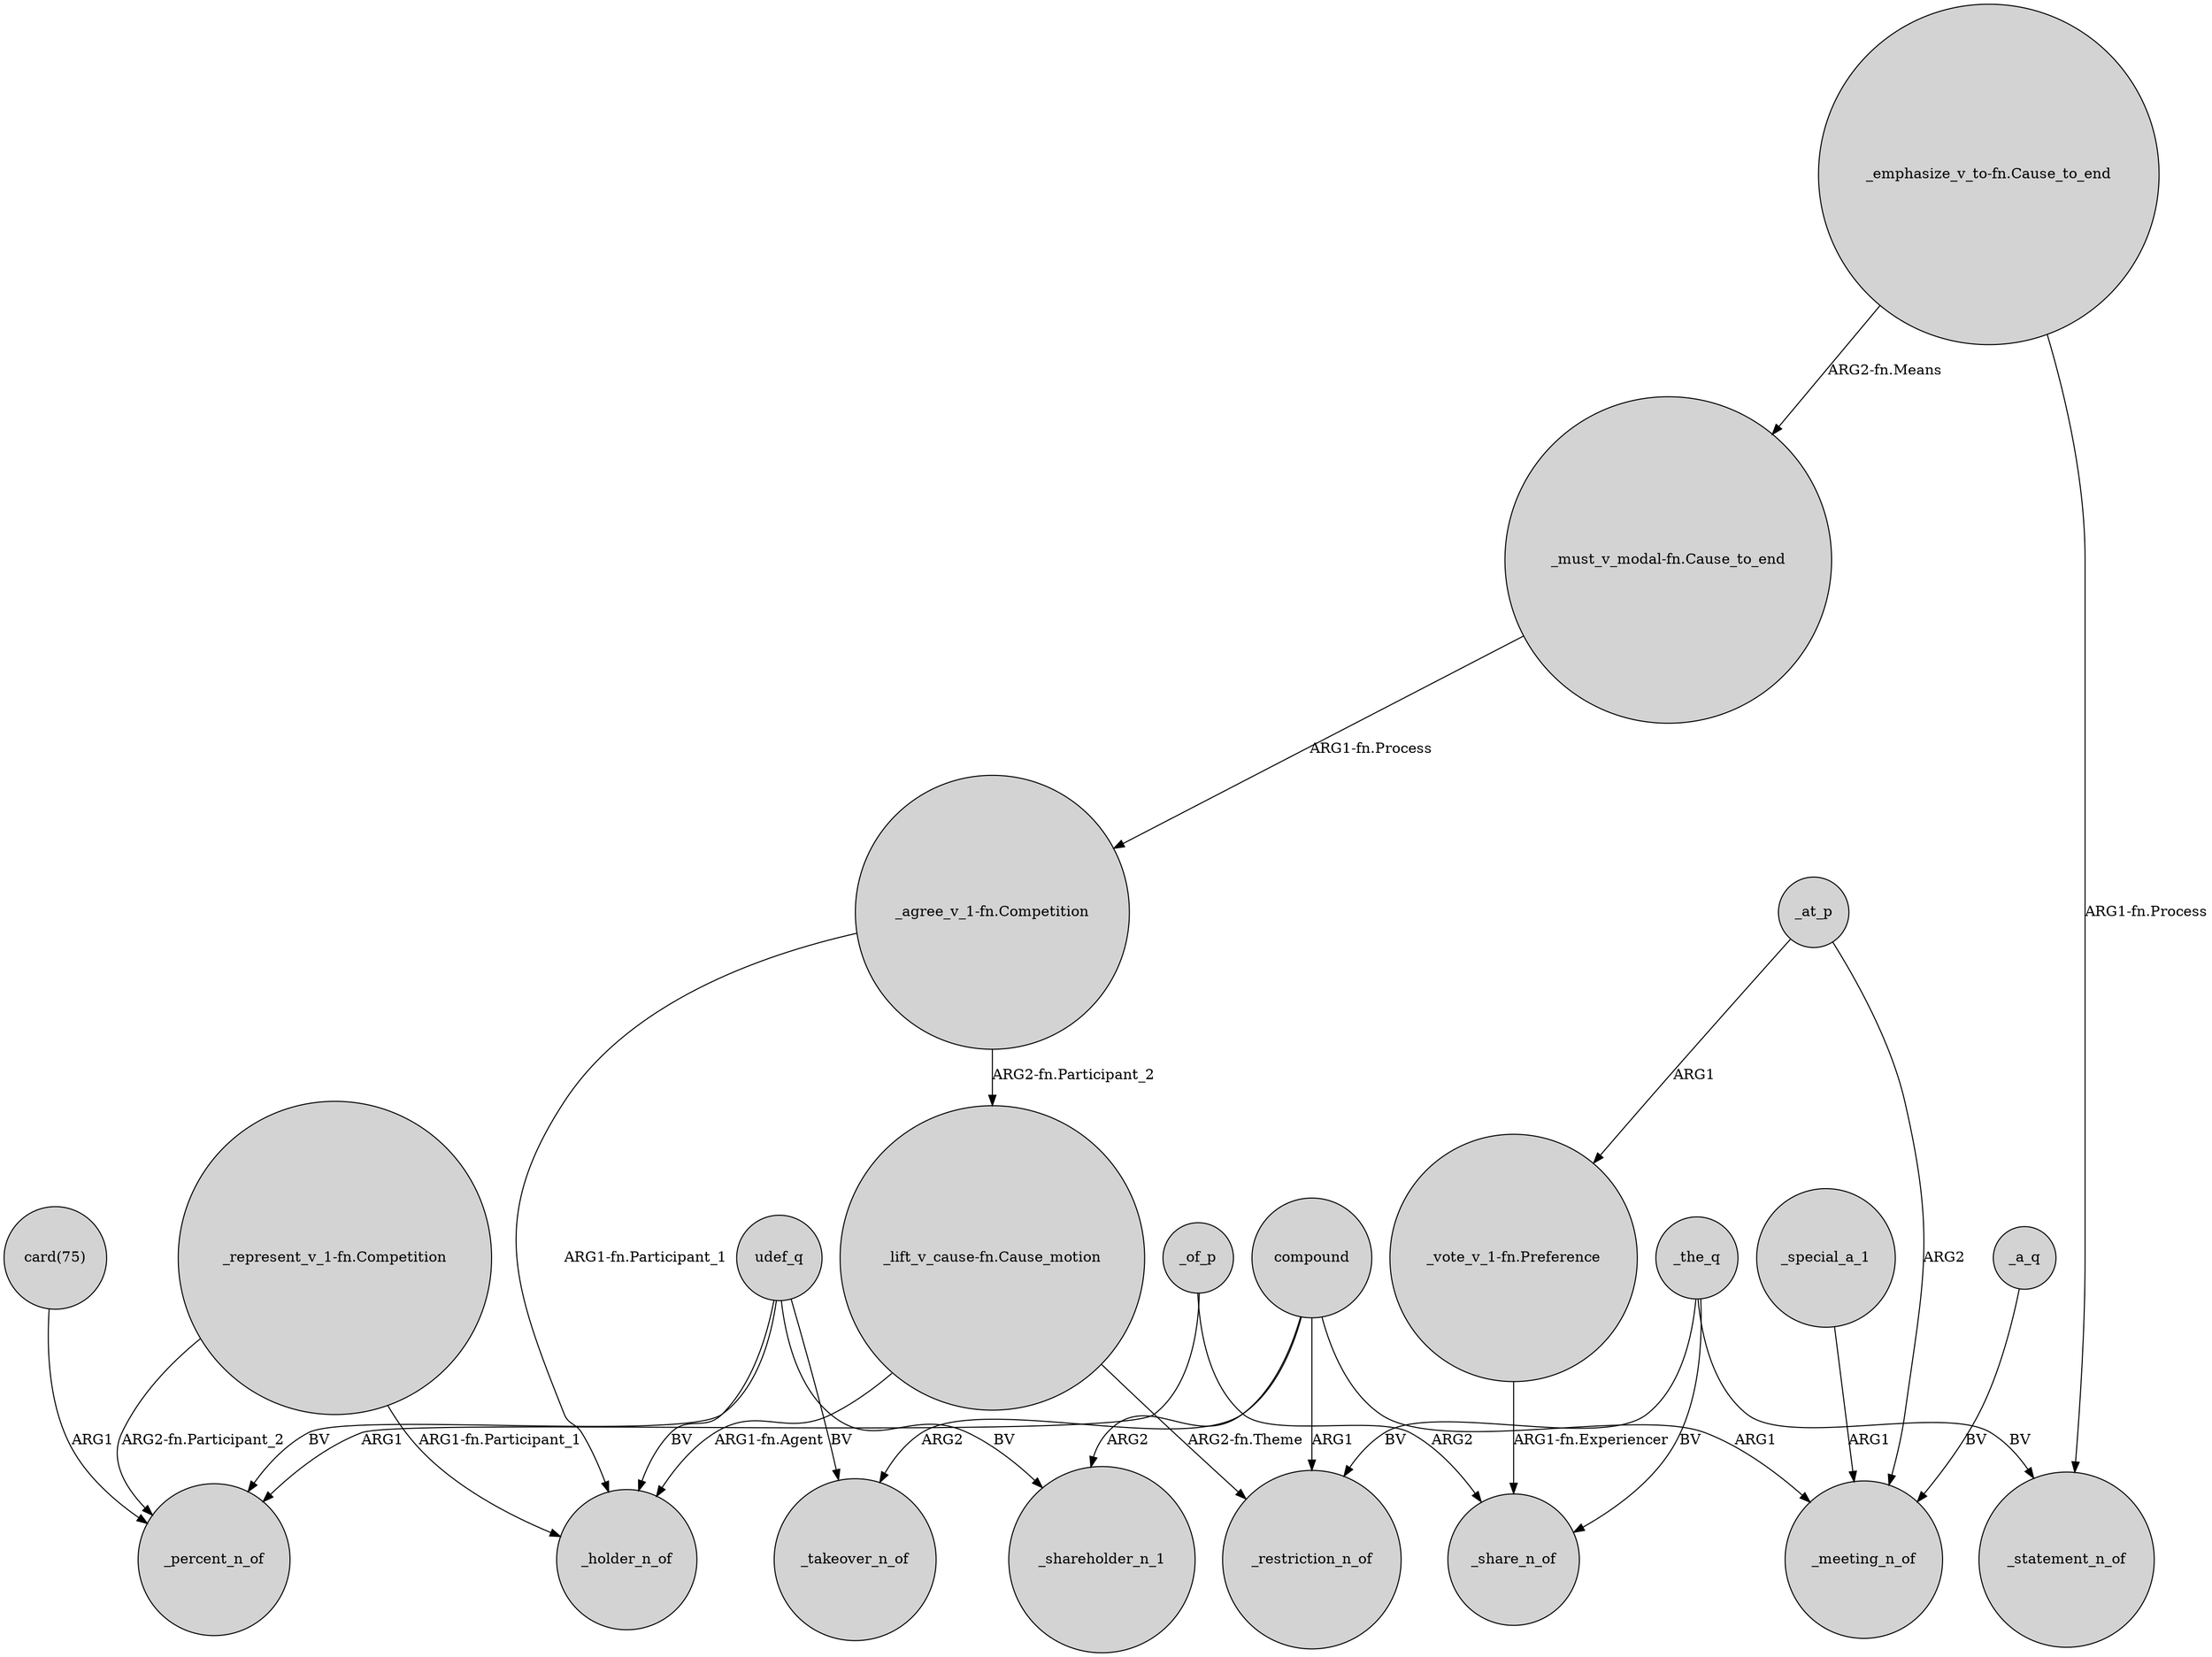 digraph {
	node [shape=circle style=filled]
	"_represent_v_1-fn.Competition" -> _percent_n_of [label="ARG2-fn.Participant_2"]
	compound -> _shareholder_n_1 [label=ARG2]
	udef_q -> _shareholder_n_1 [label=BV]
	_the_q -> _share_n_of [label=BV]
	_the_q -> _restriction_n_of [label=BV]
	_at_p -> "_vote_v_1-fn.Preference" [label=ARG1]
	"_represent_v_1-fn.Competition" -> _holder_n_of [label="ARG1-fn.Participant_1"]
	"_vote_v_1-fn.Preference" -> _share_n_of [label="ARG1-fn.Experiencer"]
	_of_p -> _percent_n_of [label=ARG1]
	"_agree_v_1-fn.Competition" -> "_lift_v_cause-fn.Cause_motion" [label="ARG2-fn.Participant_2"]
	compound -> _meeting_n_of [label=ARG1]
	udef_q -> _takeover_n_of [label=BV]
	"_emphasize_v_to-fn.Cause_to_end" -> _statement_n_of [label="ARG1-fn.Process"]
	_a_q -> _meeting_n_of [label=BV]
	udef_q -> _percent_n_of [label=BV]
	udef_q -> _holder_n_of [label=BV]
	"_must_v_modal-fn.Cause_to_end" -> "_agree_v_1-fn.Competition" [label="ARG1-fn.Process"]
	"card(75)" -> _percent_n_of [label=ARG1]
	"_lift_v_cause-fn.Cause_motion" -> _holder_n_of [label="ARG1-fn.Agent"]
	"_lift_v_cause-fn.Cause_motion" -> _restriction_n_of [label="ARG2-fn.Theme"]
	_the_q -> _statement_n_of [label=BV]
	"_agree_v_1-fn.Competition" -> _holder_n_of [label="ARG1-fn.Participant_1"]
	_special_a_1 -> _meeting_n_of [label=ARG1]
	compound -> _takeover_n_of [label=ARG2]
	compound -> _restriction_n_of [label=ARG1]
	_at_p -> _meeting_n_of [label=ARG2]
	"_emphasize_v_to-fn.Cause_to_end" -> "_must_v_modal-fn.Cause_to_end" [label="ARG2-fn.Means"]
	_of_p -> _share_n_of [label=ARG2]
}
